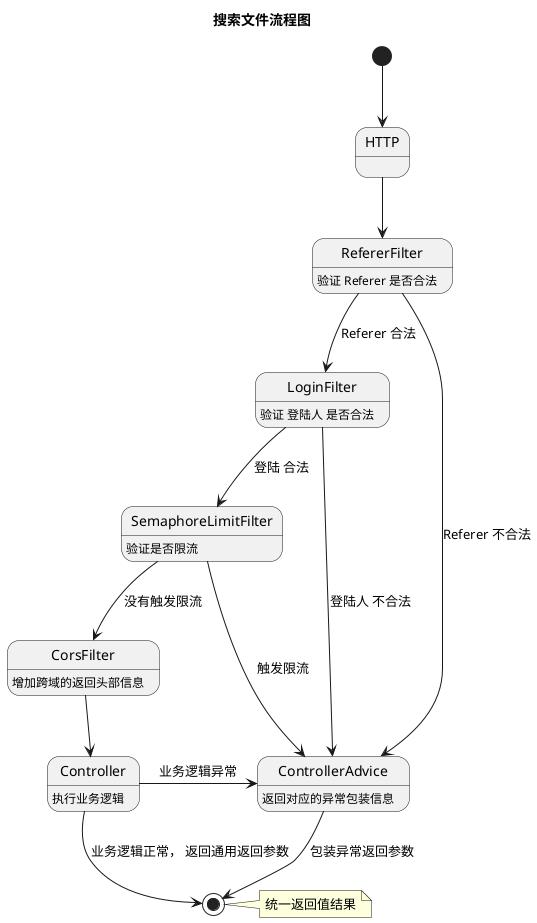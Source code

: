 @startuml state-sample


title 搜索文件流程图

ControllerAdvice : 返回对应的异常包装信息

[*] --> HTTP

HTTP --> RefererFilter

RefererFilter : 验证 Referer 是否合法
RefererFilter --> LoginFilter : Referer 合法
RefererFilter -> ControllerAdvice : Referer 不合法




LoginFilter : 验证 登陆人 是否合法
LoginFilter --> SemaphoreLimitFilter :登陆 合法
LoginFilter -> ControllerAdvice : 登陆人 不合法


SemaphoreLimitFilter : 验证是否限流

SemaphoreLimitFilter --> CorsFilter : 没有触发限流
CorsFilter : 增加跨域的返回头部信息
SemaphoreLimitFilter -> ControllerAdvice : 触发限流

CorsFilter --> Controller

Controller : 执行业务逻辑

Controller -> ControllerAdvice: 业务逻辑异常

Controller --> [*] : 业务逻辑正常， 返回通用返回参数

ControllerAdvice --> [*] : 包装异常返回参数
note right: 统一返回值结果

@enduml